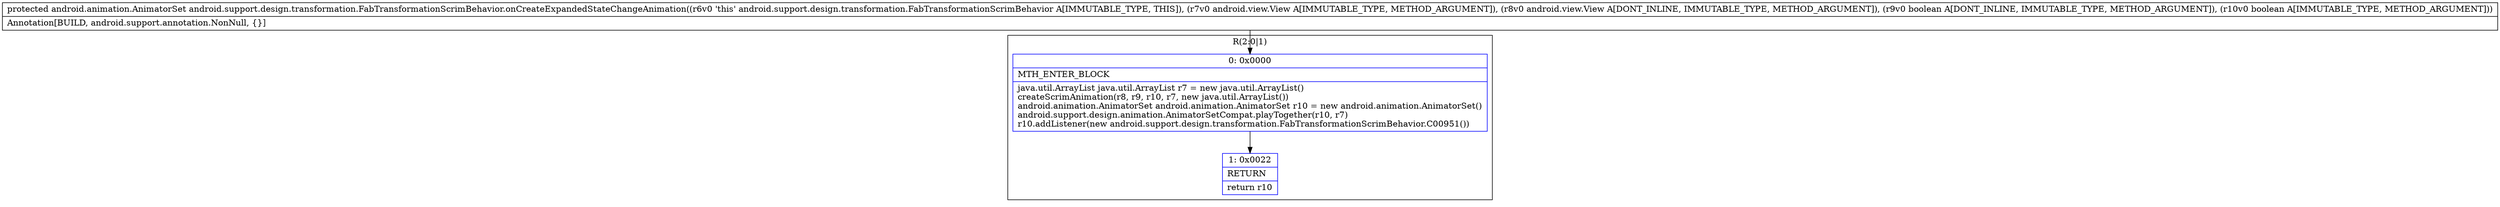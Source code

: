 digraph "CFG forandroid.support.design.transformation.FabTransformationScrimBehavior.onCreateExpandedStateChangeAnimation(Landroid\/view\/View;Landroid\/view\/View;ZZ)Landroid\/animation\/AnimatorSet;" {
subgraph cluster_Region_1668541960 {
label = "R(2:0|1)";
node [shape=record,color=blue];
Node_0 [shape=record,label="{0\:\ 0x0000|MTH_ENTER_BLOCK\l|java.util.ArrayList java.util.ArrayList r7 = new java.util.ArrayList()\lcreateScrimAnimation(r8, r9, r10, r7, new java.util.ArrayList())\landroid.animation.AnimatorSet android.animation.AnimatorSet r10 = new android.animation.AnimatorSet()\landroid.support.design.animation.AnimatorSetCompat.playTogether(r10, r7)\lr10.addListener(new android.support.design.transformation.FabTransformationScrimBehavior.C00951())\l}"];
Node_1 [shape=record,label="{1\:\ 0x0022|RETURN\l|return r10\l}"];
}
MethodNode[shape=record,label="{protected android.animation.AnimatorSet android.support.design.transformation.FabTransformationScrimBehavior.onCreateExpandedStateChangeAnimation((r6v0 'this' android.support.design.transformation.FabTransformationScrimBehavior A[IMMUTABLE_TYPE, THIS]), (r7v0 android.view.View A[IMMUTABLE_TYPE, METHOD_ARGUMENT]), (r8v0 android.view.View A[DONT_INLINE, IMMUTABLE_TYPE, METHOD_ARGUMENT]), (r9v0 boolean A[DONT_INLINE, IMMUTABLE_TYPE, METHOD_ARGUMENT]), (r10v0 boolean A[IMMUTABLE_TYPE, METHOD_ARGUMENT]))  | Annotation[BUILD, android.support.annotation.NonNull, \{\}]\l}"];
MethodNode -> Node_0;
Node_0 -> Node_1;
}

